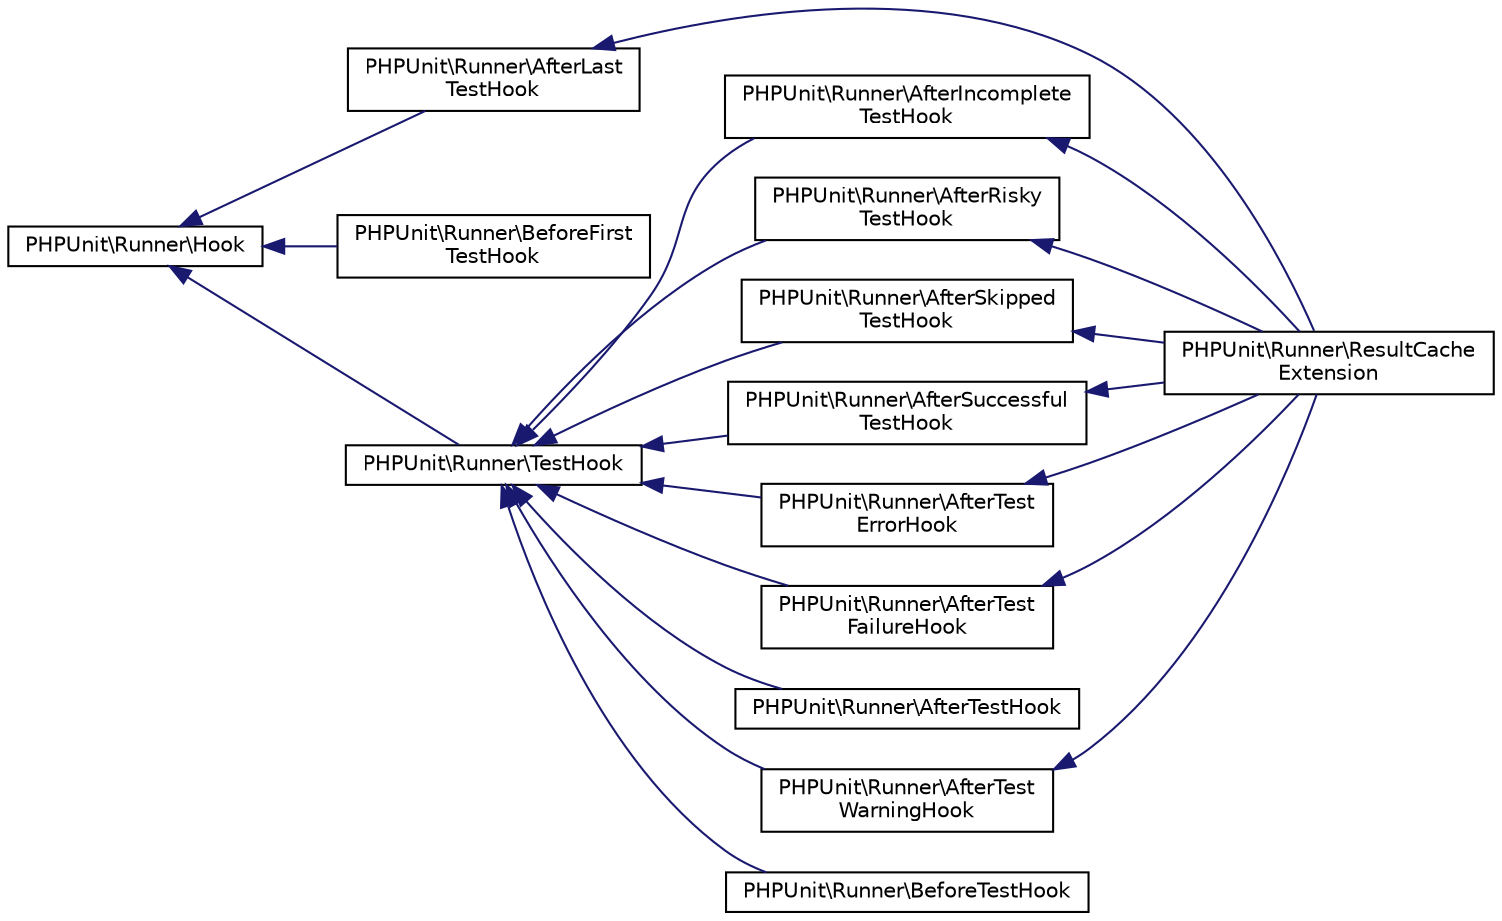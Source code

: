 digraph "Graphical Class Hierarchy"
{
  edge [fontname="Helvetica",fontsize="10",labelfontname="Helvetica",labelfontsize="10"];
  node [fontname="Helvetica",fontsize="10",shape=record];
  rankdir="LR";
  Node0 [label="PHPUnit\\Runner\\Hook",height=0.2,width=0.4,color="black", fillcolor="white", style="filled",URL="$interfacePHPUnit_1_1Runner_1_1Hook.html"];
  Node0 -> Node1 [dir="back",color="midnightblue",fontsize="10",style="solid",fontname="Helvetica"];
  Node1 [label="PHPUnit\\Runner\\AfterLast\lTestHook",height=0.2,width=0.4,color="black", fillcolor="white", style="filled",URL="$interfacePHPUnit_1_1Runner_1_1AfterLastTestHook.html"];
  Node1 -> Node19 [dir="back",color="midnightblue",fontsize="10",style="solid",fontname="Helvetica"];
  Node19 [label="PHPUnit\\Runner\\ResultCache\lExtension",height=0.2,width=0.4,color="black", fillcolor="white", style="filled",URL="$classPHPUnit_1_1Runner_1_1ResultCacheExtension.html"];
  Node0 -> Node3 [dir="back",color="midnightblue",fontsize="10",style="solid",fontname="Helvetica"];
  Node3 [label="PHPUnit\\Runner\\BeforeFirst\lTestHook",height=0.2,width=0.4,color="black", fillcolor="white", style="filled",URL="$interfacePHPUnit_1_1Runner_1_1BeforeFirstTestHook.html"];
  Node0 -> Node4 [dir="back",color="midnightblue",fontsize="10",style="solid",fontname="Helvetica"];
  Node4 [label="PHPUnit\\Runner\\TestHook",height=0.2,width=0.4,color="black", fillcolor="white", style="filled",URL="$interfacePHPUnit_1_1Runner_1_1TestHook.html"];
  Node4 -> Node5 [dir="back",color="midnightblue",fontsize="10",style="solid",fontname="Helvetica"];
  Node5 [label="PHPUnit\\Runner\\AfterIncomplete\lTestHook",height=0.2,width=0.4,color="black", fillcolor="white", style="filled",URL="$interfacePHPUnit_1_1Runner_1_1AfterIncompleteTestHook.html"];
  Node5 -> Node19 [dir="back",color="midnightblue",fontsize="10",style="solid",fontname="Helvetica"];
  Node4 -> Node7 [dir="back",color="midnightblue",fontsize="10",style="solid",fontname="Helvetica"];
  Node7 [label="PHPUnit\\Runner\\AfterRisky\lTestHook",height=0.2,width=0.4,color="black", fillcolor="white", style="filled",URL="$interfacePHPUnit_1_1Runner_1_1AfterRiskyTestHook.html"];
  Node7 -> Node19 [dir="back",color="midnightblue",fontsize="10",style="solid",fontname="Helvetica"];
  Node4 -> Node9 [dir="back",color="midnightblue",fontsize="10",style="solid",fontname="Helvetica"];
  Node9 [label="PHPUnit\\Runner\\AfterSkipped\lTestHook",height=0.2,width=0.4,color="black", fillcolor="white", style="filled",URL="$interfacePHPUnit_1_1Runner_1_1AfterSkippedTestHook.html"];
  Node9 -> Node19 [dir="back",color="midnightblue",fontsize="10",style="solid",fontname="Helvetica"];
  Node4 -> Node11 [dir="back",color="midnightblue",fontsize="10",style="solid",fontname="Helvetica"];
  Node11 [label="PHPUnit\\Runner\\AfterSuccessful\lTestHook",height=0.2,width=0.4,color="black", fillcolor="white", style="filled",URL="$interfacePHPUnit_1_1Runner_1_1AfterSuccessfulTestHook.html"];
  Node11 -> Node19 [dir="back",color="midnightblue",fontsize="10",style="solid",fontname="Helvetica"];
  Node4 -> Node13 [dir="back",color="midnightblue",fontsize="10",style="solid",fontname="Helvetica"];
  Node13 [label="PHPUnit\\Runner\\AfterTest\lErrorHook",height=0.2,width=0.4,color="black", fillcolor="white", style="filled",URL="$interfacePHPUnit_1_1Runner_1_1AfterTestErrorHook.html"];
  Node13 -> Node19 [dir="back",color="midnightblue",fontsize="10",style="solid",fontname="Helvetica"];
  Node4 -> Node15 [dir="back",color="midnightblue",fontsize="10",style="solid",fontname="Helvetica"];
  Node15 [label="PHPUnit\\Runner\\AfterTest\lFailureHook",height=0.2,width=0.4,color="black", fillcolor="white", style="filled",URL="$interfacePHPUnit_1_1Runner_1_1AfterTestFailureHook.html"];
  Node15 -> Node19 [dir="back",color="midnightblue",fontsize="10",style="solid",fontname="Helvetica"];
  Node4 -> Node17 [dir="back",color="midnightblue",fontsize="10",style="solid",fontname="Helvetica"];
  Node17 [label="PHPUnit\\Runner\\AfterTestHook",height=0.2,width=0.4,color="black", fillcolor="white", style="filled",URL="$interfacePHPUnit_1_1Runner_1_1AfterTestHook.html"];
  Node4 -> Node18 [dir="back",color="midnightblue",fontsize="10",style="solid",fontname="Helvetica"];
  Node18 [label="PHPUnit\\Runner\\AfterTest\lWarningHook",height=0.2,width=0.4,color="black", fillcolor="white", style="filled",URL="$interfacePHPUnit_1_1Runner_1_1AfterTestWarningHook.html"];
  Node18 -> Node19 [dir="back",color="midnightblue",fontsize="10",style="solid",fontname="Helvetica"];
  Node4 -> Node20 [dir="back",color="midnightblue",fontsize="10",style="solid",fontname="Helvetica"];
  Node20 [label="PHPUnit\\Runner\\BeforeTestHook",height=0.2,width=0.4,color="black", fillcolor="white", style="filled",URL="$interfacePHPUnit_1_1Runner_1_1BeforeTestHook.html"];
}
